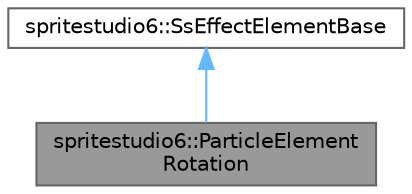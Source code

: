 digraph "spritestudio6::ParticleElementRotation"
{
 // LATEX_PDF_SIZE
  bgcolor="transparent";
  edge [fontname=Helvetica,fontsize=10,labelfontname=Helvetica,labelfontsize=10];
  node [fontname=Helvetica,fontsize=10,shape=box,height=0.2,width=0.4];
  Node1 [id="Node000001",label="spritestudio6::ParticleElement\lRotation",height=0.2,width=0.4,color="gray40", fillcolor="grey60", style="filled", fontcolor="black",tooltip=" "];
  Node2 -> Node1 [id="edge1_Node000001_Node000002",dir="back",color="steelblue1",style="solid",tooltip=" "];
  Node2 [id="Node000002",label="spritestudio6::SsEffectElementBase",height=0.2,width=0.4,color="gray40", fillcolor="white", style="filled",URL="$classspritestudio6_1_1_ss_effect_element_base.html",tooltip=" "];
}
